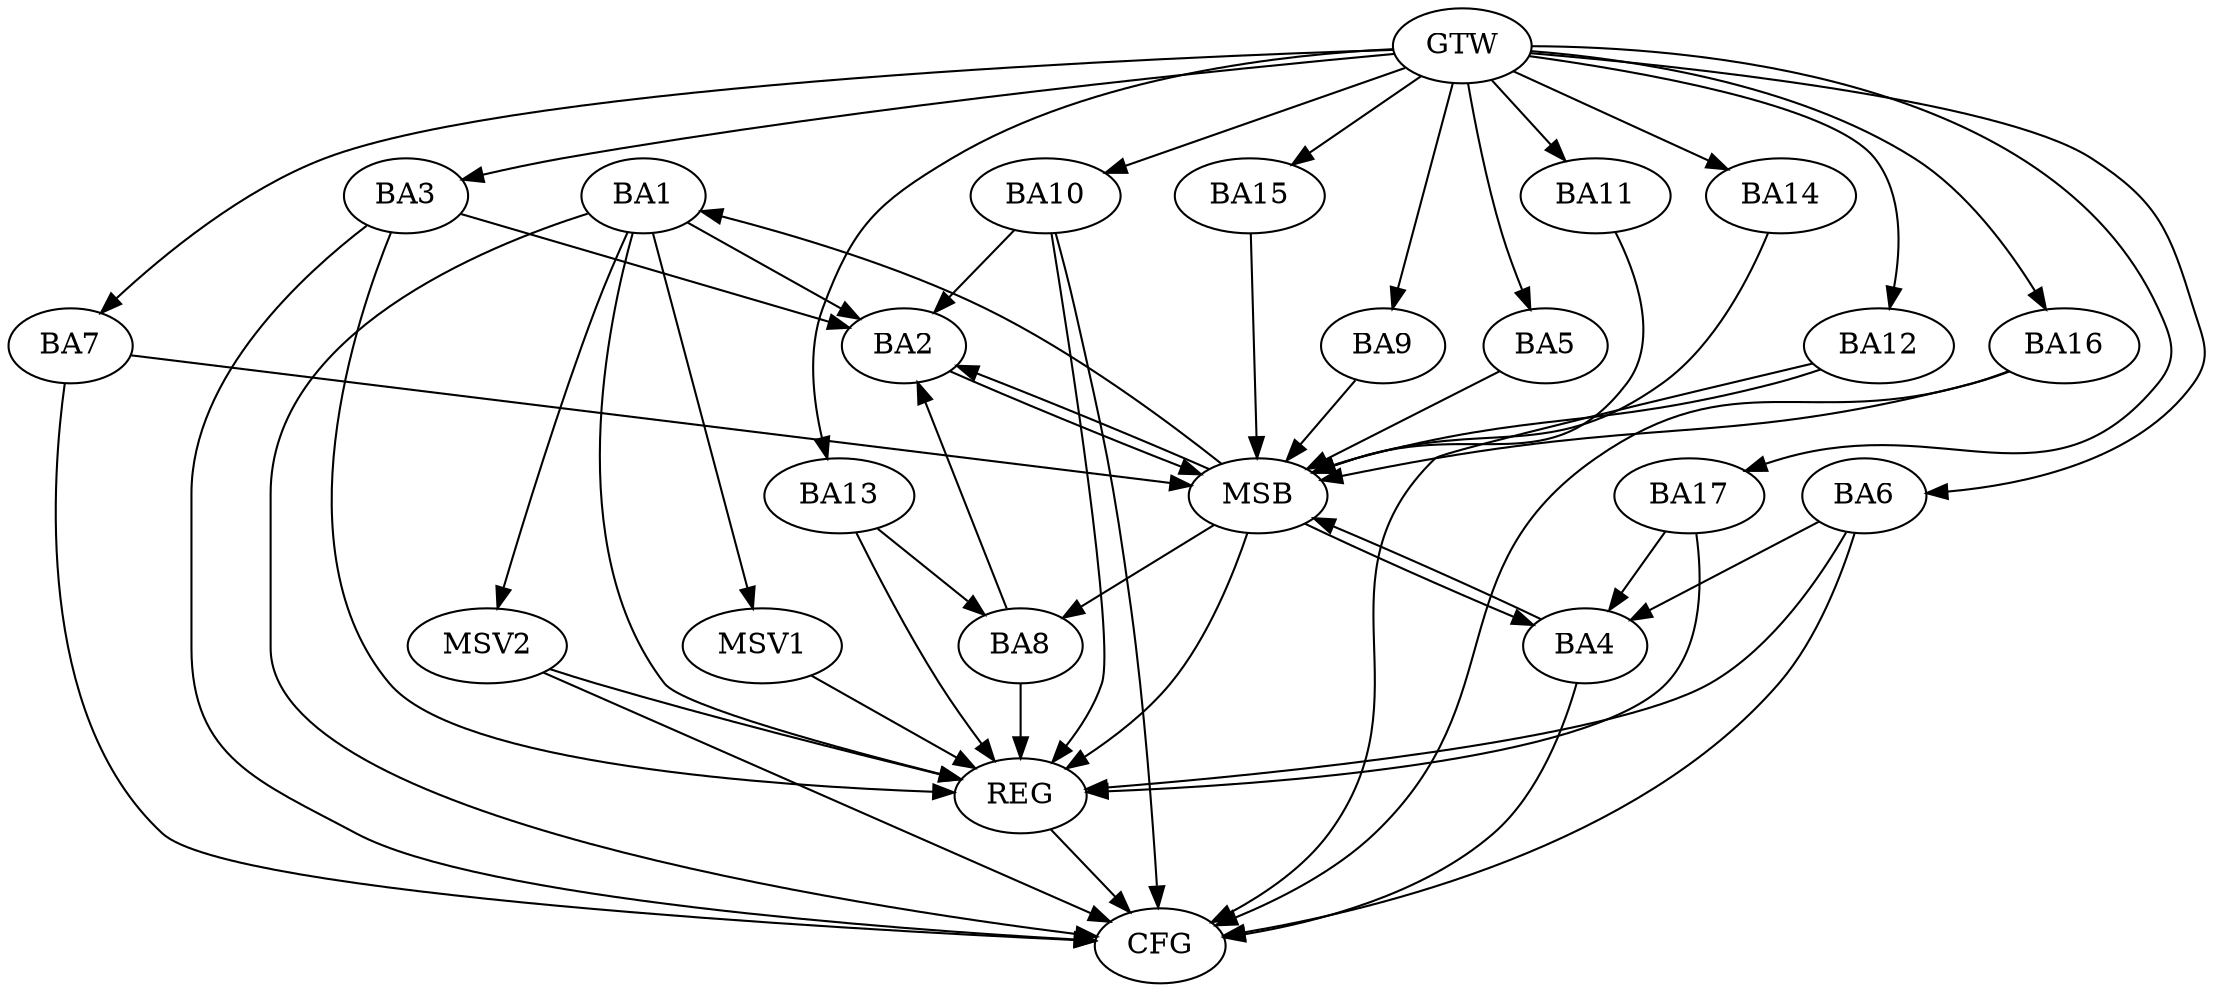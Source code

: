 strict digraph G {
  BA1 [ label="BA1" ];
  BA2 [ label="BA2" ];
  BA3 [ label="BA3" ];
  BA4 [ label="BA4" ];
  BA5 [ label="BA5" ];
  BA6 [ label="BA6" ];
  BA7 [ label="BA7" ];
  BA8 [ label="BA8" ];
  BA9 [ label="BA9" ];
  BA10 [ label="BA10" ];
  BA11 [ label="BA11" ];
  BA12 [ label="BA12" ];
  BA13 [ label="BA13" ];
  BA14 [ label="BA14" ];
  BA15 [ label="BA15" ];
  BA16 [ label="BA16" ];
  BA17 [ label="BA17" ];
  GTW [ label="GTW" ];
  REG [ label="REG" ];
  MSB [ label="MSB" ];
  CFG [ label="CFG" ];
  MSV1 [ label="MSV1" ];
  MSV2 [ label="MSV2" ];
  BA1 -> BA2;
  BA3 -> BA2;
  BA6 -> BA4;
  BA8 -> BA2;
  BA10 -> BA2;
  BA13 -> BA8;
  BA17 -> BA4;
  GTW -> BA3;
  GTW -> BA5;
  GTW -> BA6;
  GTW -> BA7;
  GTW -> BA9;
  GTW -> BA10;
  GTW -> BA11;
  GTW -> BA12;
  GTW -> BA13;
  GTW -> BA14;
  GTW -> BA15;
  GTW -> BA16;
  GTW -> BA17;
  BA1 -> REG;
  BA3 -> REG;
  BA6 -> REG;
  BA8 -> REG;
  BA10 -> REG;
  BA13 -> REG;
  BA17 -> REG;
  BA2 -> MSB;
  MSB -> BA1;
  MSB -> REG;
  BA4 -> MSB;
  BA5 -> MSB;
  BA7 -> MSB;
  MSB -> BA4;
  BA9 -> MSB;
  MSB -> BA8;
  BA11 -> MSB;
  BA12 -> MSB;
  BA14 -> MSB;
  BA15 -> MSB;
  BA16 -> MSB;
  MSB -> BA2;
  BA16 -> CFG;
  BA4 -> CFG;
  BA6 -> CFG;
  BA1 -> CFG;
  BA7 -> CFG;
  BA3 -> CFG;
  BA12 -> CFG;
  BA10 -> CFG;
  REG -> CFG;
  BA1 -> MSV1;
  MSV1 -> REG;
  BA1 -> MSV2;
  MSV2 -> REG;
  MSV2 -> CFG;
}

